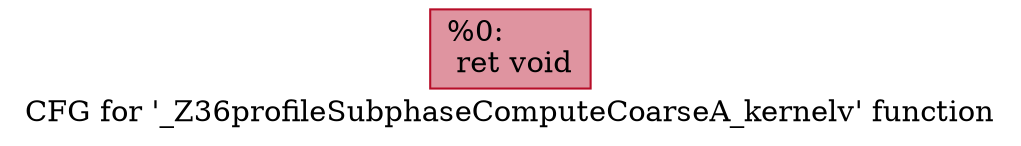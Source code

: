 digraph "CFG for '_Z36profileSubphaseComputeCoarseA_kernelv' function" {
	label="CFG for '_Z36profileSubphaseComputeCoarseA_kernelv' function";

	Node0x646f1d0 [shape=record,color="#b70d28ff", style=filled, fillcolor="#b70d2870",label="{%0:\l  ret void\l}"];
}
